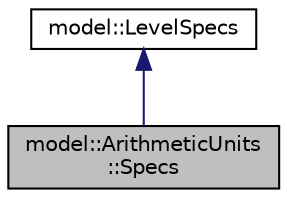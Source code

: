 digraph "model::ArithmeticUnits::Specs"
{
 // LATEX_PDF_SIZE
  edge [fontname="Helvetica",fontsize="10",labelfontname="Helvetica",labelfontsize="10"];
  node [fontname="Helvetica",fontsize="10",shape=record];
  Node1 [label="model::ArithmeticUnits\l::Specs",height=0.2,width=0.4,color="black", fillcolor="grey75", style="filled", fontcolor="black",tooltip=" "];
  Node2 -> Node1 [dir="back",color="midnightblue",fontsize="10",style="solid"];
  Node2 [label="model::LevelSpecs",height=0.2,width=0.4,color="black", fillcolor="white", style="filled",URL="$structmodel_1_1LevelSpecs.html",tooltip=" "];
}

